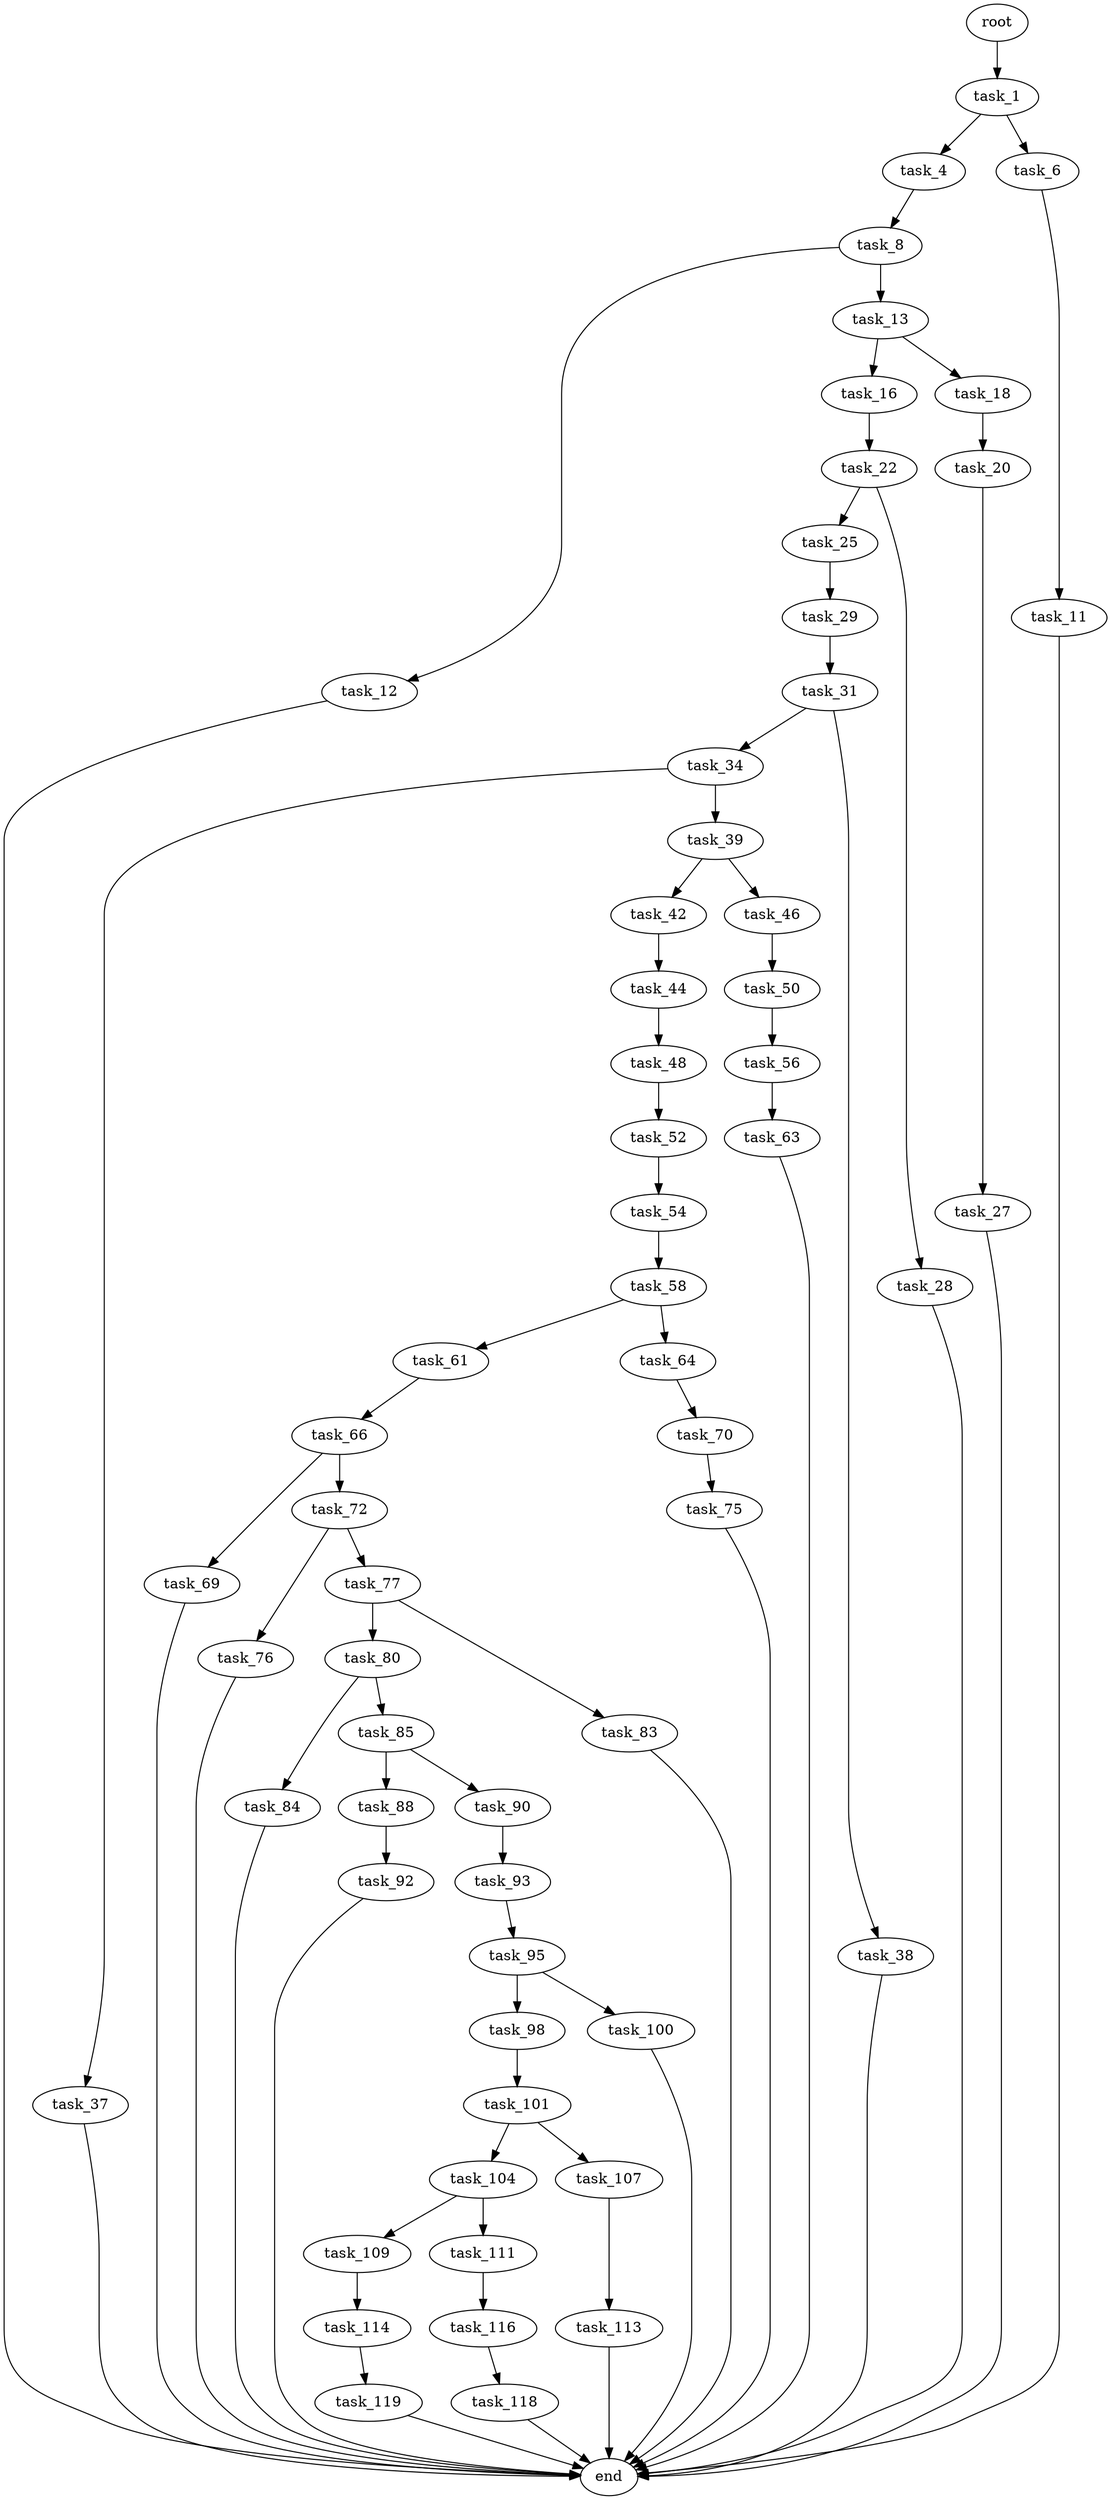 digraph G {
  root [size="0.000000"];
  task_1 [size="1073741824000.000000"];
  task_4 [size="1108315079.000000"];
  task_6 [size="268931591921.000000"];
  task_8 [size="85934226722.000000"];
  task_11 [size="231928233984.000000"];
  task_12 [size="602065024392.000000"];
  task_13 [size="549755813888.000000"];
  end [size="0.000000"];
  task_16 [size="1587726712.000000"];
  task_18 [size="68810273082.000000"];
  task_22 [size="311705086136.000000"];
  task_20 [size="23127038415.000000"];
  task_27 [size="234869916414.000000"];
  task_25 [size="91804578345.000000"];
  task_28 [size="782757789696.000000"];
  task_29 [size="2024697820.000000"];
  task_31 [size="11051801749.000000"];
  task_34 [size="2163585419.000000"];
  task_38 [size="134217728000.000000"];
  task_37 [size="797833763376.000000"];
  task_39 [size="212456253568.000000"];
  task_42 [size="231928233984.000000"];
  task_46 [size="68719476736.000000"];
  task_44 [size="3833449563.000000"];
  task_48 [size="134217728000.000000"];
  task_50 [size="841427303548.000000"];
  task_52 [size="9176898447.000000"];
  task_56 [size="517144261192.000000"];
  task_54 [size="68719476736.000000"];
  task_58 [size="30338633756.000000"];
  task_63 [size="11984750838.000000"];
  task_61 [size="549755813888.000000"];
  task_64 [size="60841008823.000000"];
  task_66 [size="167741951520.000000"];
  task_70 [size="782757789696.000000"];
  task_69 [size="1018764553.000000"];
  task_72 [size="364263809572.000000"];
  task_75 [size="591047481997.000000"];
  task_76 [size="782757789696.000000"];
  task_77 [size="782757789696.000000"];
  task_80 [size="716648468099.000000"];
  task_83 [size="103437633019.000000"];
  task_84 [size="28991029248.000000"];
  task_85 [size="134217728000.000000"];
  task_88 [size="337913248040.000000"];
  task_90 [size="8589934592.000000"];
  task_92 [size="1235843382.000000"];
  task_93 [size="191681988666.000000"];
  task_95 [size="782757789696.000000"];
  task_98 [size="368293445632.000000"];
  task_100 [size="1149699860219.000000"];
  task_101 [size="170419526490.000000"];
  task_104 [size="68719476736.000000"];
  task_107 [size="190928987196.000000"];
  task_109 [size="810774744870.000000"];
  task_111 [size="28849278945.000000"];
  task_113 [size="68719476736.000000"];
  task_114 [size="248113879204.000000"];
  task_116 [size="549755813888.000000"];
  task_119 [size="41802427682.000000"];
  task_118 [size="68719476736.000000"];

  root -> task_1 [size="1.000000"];
  task_1 -> task_4 [size="838860800.000000"];
  task_1 -> task_6 [size="838860800.000000"];
  task_4 -> task_8 [size="33554432.000000"];
  task_6 -> task_11 [size="411041792.000000"];
  task_8 -> task_12 [size="301989888.000000"];
  task_8 -> task_13 [size="301989888.000000"];
  task_11 -> end [size="1.000000"];
  task_12 -> end [size="1.000000"];
  task_13 -> task_16 [size="536870912.000000"];
  task_13 -> task_18 [size="536870912.000000"];
  task_16 -> task_22 [size="134217728.000000"];
  task_18 -> task_20 [size="75497472.000000"];
  task_22 -> task_25 [size="301989888.000000"];
  task_22 -> task_28 [size="301989888.000000"];
  task_20 -> task_27 [size="679477248.000000"];
  task_27 -> end [size="1.000000"];
  task_25 -> task_29 [size="75497472.000000"];
  task_28 -> end [size="1.000000"];
  task_29 -> task_31 [size="33554432.000000"];
  task_31 -> task_34 [size="411041792.000000"];
  task_31 -> task_38 [size="411041792.000000"];
  task_34 -> task_37 [size="75497472.000000"];
  task_34 -> task_39 [size="75497472.000000"];
  task_38 -> end [size="1.000000"];
  task_37 -> end [size="1.000000"];
  task_39 -> task_42 [size="536870912.000000"];
  task_39 -> task_46 [size="536870912.000000"];
  task_42 -> task_44 [size="301989888.000000"];
  task_46 -> task_50 [size="134217728.000000"];
  task_44 -> task_48 [size="75497472.000000"];
  task_48 -> task_52 [size="209715200.000000"];
  task_50 -> task_56 [size="536870912.000000"];
  task_52 -> task_54 [size="209715200.000000"];
  task_56 -> task_63 [size="536870912.000000"];
  task_54 -> task_58 [size="134217728.000000"];
  task_58 -> task_61 [size="536870912.000000"];
  task_58 -> task_64 [size="536870912.000000"];
  task_63 -> end [size="1.000000"];
  task_61 -> task_66 [size="536870912.000000"];
  task_64 -> task_70 [size="301989888.000000"];
  task_66 -> task_69 [size="134217728.000000"];
  task_66 -> task_72 [size="134217728.000000"];
  task_70 -> task_75 [size="679477248.000000"];
  task_69 -> end [size="1.000000"];
  task_72 -> task_76 [size="301989888.000000"];
  task_72 -> task_77 [size="301989888.000000"];
  task_75 -> end [size="1.000000"];
  task_76 -> end [size="1.000000"];
  task_77 -> task_80 [size="679477248.000000"];
  task_77 -> task_83 [size="679477248.000000"];
  task_80 -> task_84 [size="838860800.000000"];
  task_80 -> task_85 [size="838860800.000000"];
  task_83 -> end [size="1.000000"];
  task_84 -> end [size="1.000000"];
  task_85 -> task_88 [size="209715200.000000"];
  task_85 -> task_90 [size="209715200.000000"];
  task_88 -> task_92 [size="411041792.000000"];
  task_90 -> task_93 [size="33554432.000000"];
  task_92 -> end [size="1.000000"];
  task_93 -> task_95 [size="301989888.000000"];
  task_95 -> task_98 [size="679477248.000000"];
  task_95 -> task_100 [size="679477248.000000"];
  task_98 -> task_101 [size="411041792.000000"];
  task_100 -> end [size="1.000000"];
  task_101 -> task_104 [size="301989888.000000"];
  task_101 -> task_107 [size="301989888.000000"];
  task_104 -> task_109 [size="134217728.000000"];
  task_104 -> task_111 [size="134217728.000000"];
  task_107 -> task_113 [size="134217728.000000"];
  task_109 -> task_114 [size="679477248.000000"];
  task_111 -> task_116 [size="33554432.000000"];
  task_113 -> end [size="1.000000"];
  task_114 -> task_119 [size="838860800.000000"];
  task_116 -> task_118 [size="536870912.000000"];
  task_119 -> end [size="1.000000"];
  task_118 -> end [size="1.000000"];
}
